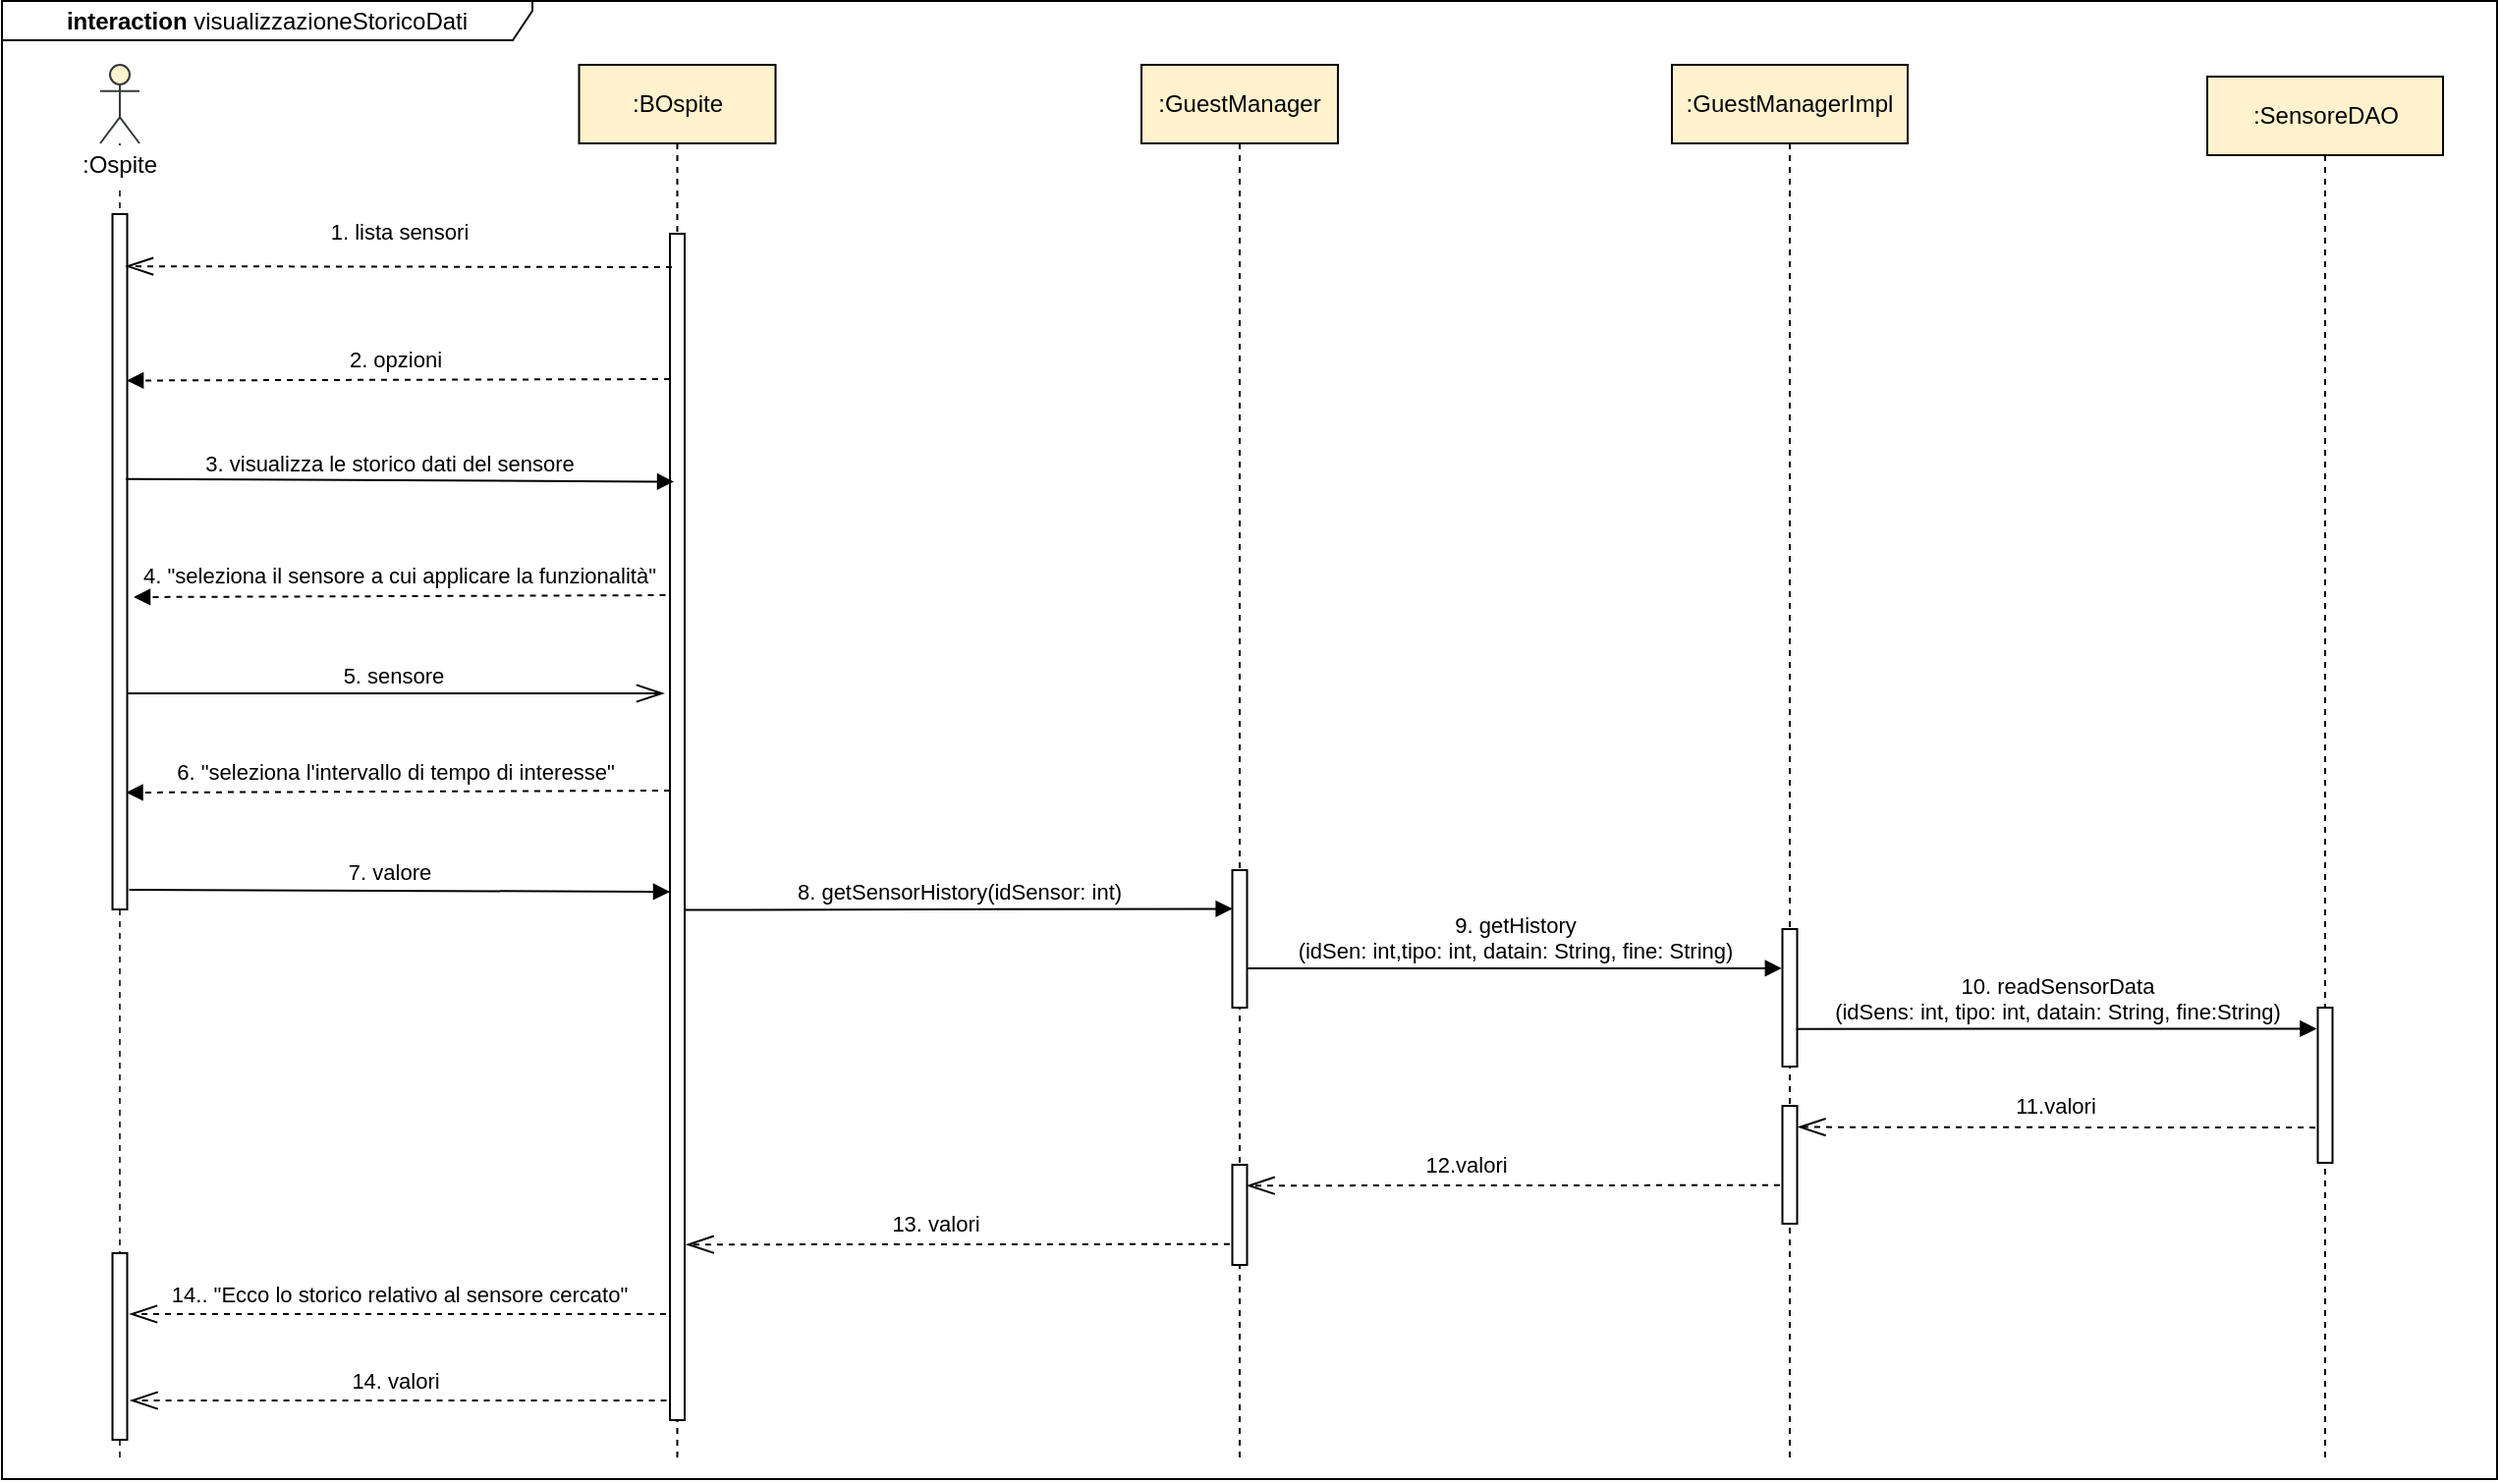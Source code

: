 <mxfile version="13.9.9" type="device"><diagram id="MIO8tU1UEvl1B__BIQpK" name="Page-1"><mxGraphModel dx="852" dy="2832" grid="1" gridSize="10" guides="1" tooltips="1" connect="1" arrows="1" fold="1" page="1" pageScale="1" pageWidth="827" pageHeight="1169" math="0" shadow="0"><root><mxCell id="0"/><mxCell id="1" parent="0"/><mxCell id="6aDzjFY0LqYyvMIfEZzi-5" value="" style="endArrow=block;dashed=1;endFill=1;endSize=6;html=1;startSize=8;" parent="1" edge="1"><mxGeometry width="160" relative="1" as="geometry"><mxPoint x="443.75" y="-1980" as="sourcePoint"/><mxPoint x="167" y="-1979" as="targetPoint"/><Array as="points"/></mxGeometry></mxCell><mxCell id="ORToput19fKV2EuOsulp-1" value="&lt;b&gt;interaction&amp;nbsp;&lt;/b&gt;visualizzazioneStoricoDati" style="shape=umlFrame;whiteSpace=wrap;html=1;width=270;height=20;" parent="1" vertex="1"><mxGeometry x="100" y="-2282.5" width="1270" height="752.5" as="geometry"/></mxCell><mxCell id="P8_2IeEaVHDc-pMJrhTH-5" value="5. sensore" style="html=1;verticalAlign=bottom;startArrow=none;endArrow=openThin;startSize=6;startFill=0;endFill=0;endSize=12;" parent="1" source="S1MVxgpzpjl_-mCcZn8_-5" edge="1"><mxGeometry x="-0.013" relative="1" as="geometry"><mxPoint x="170" y="-1900" as="sourcePoint"/><mxPoint x="437" y="-1930" as="targetPoint"/><mxPoint as="offset"/></mxGeometry></mxCell><mxCell id="S1MVxgpzpjl_-mCcZn8_-2" value=":BOspite" style="shape=umlLifeline;perimeter=lifelinePerimeter;whiteSpace=wrap;html=1;container=1;collapsible=0;recursiveResize=0;outlineConnect=0;fillColor=#FFF2CC;" parent="1" vertex="1"><mxGeometry x="393.75" y="-2250" width="100" height="710" as="geometry"/></mxCell><mxCell id="S1MVxgpzpjl_-mCcZn8_-13" value="" style="html=1;points=[];perimeter=orthogonalPerimeter;fillColor=#ffffff;" parent="S1MVxgpzpjl_-mCcZn8_-2" vertex="1"><mxGeometry x="46.25" y="86" width="7.5" height="604" as="geometry"/></mxCell><mxCell id="S1MVxgpzpjl_-mCcZn8_-4" value="" style="shape=umlLifeline;participant=umlActor;perimeter=lifelinePerimeter;whiteSpace=wrap;html=1;container=1;collapsible=0;recursiveResize=0;verticalAlign=top;spacingTop=36;outlineConnect=0;strokeColor=#36393d;fillColor=#FFF2CC;" parent="1" vertex="1"><mxGeometry x="150" y="-2250" width="20" height="710" as="geometry"/></mxCell><mxCell id="S1MVxgpzpjl_-mCcZn8_-5" value="" style="html=1;points=[];perimeter=orthogonalPerimeter;fillColor=#ffffff;" parent="S1MVxgpzpjl_-mCcZn8_-4" vertex="1"><mxGeometry x="6.25" y="76" width="7.5" height="354" as="geometry"/></mxCell><mxCell id="S1MVxgpzpjl_-mCcZn8_-7" value=":Ospite" style="text;html=1;strokeColor=none;align=center;verticalAlign=middle;whiteSpace=wrap;rounded=0;fillColor=#ffffff;" parent="1" vertex="1"><mxGeometry x="130" y="-2209" width="60" height="20" as="geometry"/></mxCell><mxCell id="S1MVxgpzpjl_-mCcZn8_-9" value=":GuestManagerImpl" style="shape=umlLifeline;perimeter=lifelinePerimeter;whiteSpace=wrap;html=1;container=1;collapsible=0;recursiveResize=0;outlineConnect=0;fillColor=#FFF2CC;" parent="1" vertex="1"><mxGeometry x="950" y="-2250" width="120" height="710" as="geometry"/></mxCell><mxCell id="S1MVxgpzpjl_-mCcZn8_-10" value="" style="html=1;points=[];perimeter=orthogonalPerimeter;fillColor=#ffffff;" parent="S1MVxgpzpjl_-mCcZn8_-9" vertex="1"><mxGeometry x="56.25" y="440" width="7.5" height="70" as="geometry"/></mxCell><mxCell id="S1MVxgpzpjl_-mCcZn8_-11" value="" style="html=1;points=[];perimeter=orthogonalPerimeter;fillColor=#ffffff;" parent="S1MVxgpzpjl_-mCcZn8_-9" vertex="1"><mxGeometry x="56.25" y="530" width="7.5" height="60" as="geometry"/></mxCell><mxCell id="S1MVxgpzpjl_-mCcZn8_-14" value=":GuestManager" style="shape=umlLifeline;perimeter=lifelinePerimeter;whiteSpace=wrap;html=1;container=1;collapsible=0;recursiveResize=0;outlineConnect=0;fillColor=#FFF2CC;" parent="1" vertex="1"><mxGeometry x="680" y="-2250" width="100" height="710" as="geometry"/></mxCell><mxCell id="S1MVxgpzpjl_-mCcZn8_-15" value="" style="html=1;points=[];perimeter=orthogonalPerimeter;fillColor=#ffffff;" parent="S1MVxgpzpjl_-mCcZn8_-14" vertex="1"><mxGeometry x="46.25" y="410" width="7.5" height="70" as="geometry"/></mxCell><mxCell id="S1MVxgpzpjl_-mCcZn8_-16" value="" style="html=1;points=[];perimeter=orthogonalPerimeter;fillColor=#ffffff;" parent="S1MVxgpzpjl_-mCcZn8_-14" vertex="1"><mxGeometry x="46.25" y="560" width="7.5" height="51" as="geometry"/></mxCell><mxCell id="S1MVxgpzpjl_-mCcZn8_-25" value=":SensoreDAO" style="shape=umlLifeline;perimeter=lifelinePerimeter;whiteSpace=wrap;html=1;container=1;collapsible=0;recursiveResize=0;outlineConnect=0;fillColor=#FFF2CC;" parent="1" vertex="1"><mxGeometry x="1222.5" y="-2244" width="120" height="704" as="geometry"/></mxCell><mxCell id="S1MVxgpzpjl_-mCcZn8_-26" value="" style="html=1;points=[];perimeter=orthogonalPerimeter;fillColor=#ffffff;" parent="S1MVxgpzpjl_-mCcZn8_-25" vertex="1"><mxGeometry x="56.25" y="474" width="7.5" height="79" as="geometry"/></mxCell><mxCell id="S1MVxgpzpjl_-mCcZn8_-33" value="8. getSensorHistory(idSensor: int)" style="html=1;verticalAlign=bottom;startArrow=none;endArrow=block;startSize=8;startFill=0;entryX=0.011;entryY=0.281;entryDx=0;entryDy=0;entryPerimeter=0;exitX=1.032;exitY=0.57;exitDx=0;exitDy=0;exitPerimeter=0;" parent="1" source="S1MVxgpzpjl_-mCcZn8_-13" target="S1MVxgpzpjl_-mCcZn8_-15" edge="1"><mxGeometry relative="1" as="geometry"><mxPoint x="444" y="-1820" as="sourcePoint"/><mxPoint x="710" y="-1750" as="targetPoint"/></mxGeometry></mxCell><mxCell id="S1MVxgpzpjl_-mCcZn8_-34" value="9. getHistory&lt;br&gt;(idSen: int,tipo: int, datain: String, fine: String)" style="html=1;verticalAlign=bottom;startArrow=none;endArrow=block;startSize=8;startFill=0;exitX=1.007;exitY=0.714;exitDx=0;exitDy=0;exitPerimeter=0;entryX=-0.043;entryY=0.285;entryDx=0;entryDy=0;entryPerimeter=0;" parent="1" source="S1MVxgpzpjl_-mCcZn8_-15" target="S1MVxgpzpjl_-mCcZn8_-10" edge="1"><mxGeometry relative="1" as="geometry"><mxPoint x="730" y="-1720" as="sourcePoint"/><mxPoint x="995" y="-1790" as="targetPoint"/></mxGeometry></mxCell><mxCell id="S1MVxgpzpjl_-mCcZn8_-35" value="10. readSensorData&lt;br&gt;(idSens: int, tipo: int, datain: String, fine:String)" style="html=1;verticalAlign=bottom;startArrow=none;endArrow=block;startSize=8;startFill=0;exitX=0.953;exitY=0.726;exitDx=0;exitDy=0;exitPerimeter=0;entryX=-0.07;entryY=0.136;entryDx=0;entryDy=0;entryPerimeter=0;" parent="1" source="S1MVxgpzpjl_-mCcZn8_-10" target="S1MVxgpzpjl_-mCcZn8_-26" edge="1"><mxGeometry relative="1" as="geometry"><mxPoint x="1010" y="-1689.5" as="sourcePoint"/><mxPoint x="1270" y="-1759" as="targetPoint"/></mxGeometry></mxCell><mxCell id="S1MVxgpzpjl_-mCcZn8_-36" value="" style="endArrow=openThin;dashed=1;endFill=0;endSize=12;html=1;entryX=1.06;entryY=0.18;entryDx=0;entryDy=0;entryPerimeter=0;exitX=-0.165;exitY=0.773;exitDx=0;exitDy=0;exitPerimeter=0;" parent="1" source="S1MVxgpzpjl_-mCcZn8_-26" target="S1MVxgpzpjl_-mCcZn8_-11" edge="1"><mxGeometry width="160" relative="1" as="geometry"><mxPoint x="1260" y="-1709" as="sourcePoint"/><mxPoint x="1010" y="-1640" as="targetPoint"/><Array as="points"/></mxGeometry></mxCell><mxCell id="S1MVxgpzpjl_-mCcZn8_-37" value="&lt;font style=&quot;font-size: 11px&quot;&gt;11.valori&lt;/font&gt;" style="text;html=1;align=center;verticalAlign=middle;resizable=0;points=[];autosize=1;" parent="1" vertex="1"><mxGeometry x="1115" y="-1730" width="60" height="20" as="geometry"/></mxCell><mxCell id="S1MVxgpzpjl_-mCcZn8_-38" value="" style="endArrow=openThin;dashed=1;endFill=0;endSize=12;html=1;entryX=1.007;entryY=0.208;entryDx=0;entryDy=0;entryPerimeter=0;exitX=-0.167;exitY=0.673;exitDx=0;exitDy=0;exitPerimeter=0;" parent="1" source="S1MVxgpzpjl_-mCcZn8_-11" target="S1MVxgpzpjl_-mCcZn8_-16" edge="1"><mxGeometry width="160" relative="1" as="geometry"><mxPoint x="990" y="-1610" as="sourcePoint"/><mxPoint x="730" y="-1610" as="targetPoint"/><Array as="points"/></mxGeometry></mxCell><mxCell id="S1MVxgpzpjl_-mCcZn8_-39" value="&lt;span style=&quot;font-size: 11px&quot;&gt;12.valori&lt;/span&gt;" style="text;html=1;align=center;verticalAlign=middle;resizable=0;points=[];autosize=1;" parent="1" vertex="1"><mxGeometry x="815" y="-1700" width="60" height="20" as="geometry"/></mxCell><mxCell id="S1MVxgpzpjl_-mCcZn8_-40" value="" style="endArrow=openThin;dashed=1;endFill=0;endSize=12;html=1;exitX=-0.174;exitY=0.792;exitDx=0;exitDy=0;exitPerimeter=0;entryX=1.11;entryY=0.852;entryDx=0;entryDy=0;entryPerimeter=0;" parent="1" source="S1MVxgpzpjl_-mCcZn8_-16" target="S1MVxgpzpjl_-mCcZn8_-13" edge="1"><mxGeometry width="160" relative="1" as="geometry"><mxPoint x="710" y="-1580" as="sourcePoint"/><mxPoint x="450" y="-1650" as="targetPoint"/><Array as="points"/></mxGeometry></mxCell><mxCell id="S1MVxgpzpjl_-mCcZn8_-41" value="&lt;span style=&quot;font-size: 11px&quot;&gt;13. valori&lt;/span&gt;" style="text;html=1;align=center;verticalAlign=middle;resizable=0;points=[];autosize=1;" parent="1" vertex="1"><mxGeometry x="545" y="-1670" width="60" height="20" as="geometry"/></mxCell><mxCell id="S1MVxgpzpjl_-mCcZn8_-44" value="&lt;span style=&quot;font-size: 11px&quot;&gt;14. valori&lt;/span&gt;" style="text;html=1;align=center;verticalAlign=middle;resizable=0;points=[];autosize=1;" parent="1" vertex="1"><mxGeometry x="270" y="-1590" width="60" height="20" as="geometry"/></mxCell><mxCell id="S1MVxgpzpjl_-mCcZn8_-45" value="&lt;font style=&quot;font-size: 11px&quot;&gt;14.. &quot;Ecco lo storico relativo al sensore cercato&quot;&lt;/font&gt;" style="text;html=1;align=center;verticalAlign=middle;resizable=0;points=[];autosize=1;" parent="1" vertex="1"><mxGeometry x="176.78" y="-1634" width="250" height="20" as="geometry"/></mxCell><mxCell id="S1MVxgpzpjl_-mCcZn8_-46" value="" style="endArrow=openThin;dashed=1;endFill=0;endSize=12;html=1;" parent="1" edge="1"><mxGeometry width="160" relative="1" as="geometry"><mxPoint x="438" y="-1614" as="sourcePoint"/><mxPoint x="165" y="-1614" as="targetPoint"/><Array as="points"/></mxGeometry></mxCell><mxCell id="S1MVxgpzpjl_-mCcZn8_-50" value="" style="endArrow=openThin;dashed=1;endFill=0;endSize=12;html=1;entryX=0.9;entryY=0.075;entryDx=0;entryDy=0;entryPerimeter=0;" parent="1" target="S1MVxgpzpjl_-mCcZn8_-5" edge="1"><mxGeometry width="160" relative="1" as="geometry"><mxPoint x="441" y="-2147" as="sourcePoint"/><mxPoint x="170" y="-2148" as="targetPoint"/><Array as="points"/></mxGeometry></mxCell><mxCell id="S1MVxgpzpjl_-mCcZn8_-52" value="&lt;span style=&quot;font-size: 11px&quot;&gt;1. lista sensori&lt;/span&gt;" style="text;html=1;align=center;verticalAlign=middle;resizable=0;points=[];autosize=1;" parent="1" vertex="1"><mxGeometry x="256.78" y="-2175" width="90" height="20" as="geometry"/></mxCell><mxCell id="S1MVxgpzpjl_-mCcZn8_-6" value="" style="html=1;points=[];perimeter=orthogonalPerimeter;fillColor=#ffffff;" parent="1" vertex="1"><mxGeometry x="156.25" y="-1645" width="7.5" height="95" as="geometry"/></mxCell><mxCell id="P8_2IeEaVHDc-pMJrhTH-6" value="" style="endArrow=openThin;dashed=1;endFill=0;endSize=12;html=1;" parent="1" edge="1"><mxGeometry width="160" relative="1" as="geometry"><mxPoint x="438.28" y="-1570" as="sourcePoint"/><mxPoint x="165.28" y="-1570" as="targetPoint"/><Array as="points"/></mxGeometry></mxCell><mxCell id="6aDzjFY0LqYyvMIfEZzi-2" value="" style="endArrow=block;dashed=1;endFill=1;endSize=6;html=1;entryX=0.974;entryY=0.698;entryDx=0;entryDy=0;entryPerimeter=0;startSize=8;" parent="1" edge="1"><mxGeometry width="160" relative="1" as="geometry"><mxPoint x="440" y="-2090" as="sourcePoint"/><mxPoint x="163.555" y="-2089.26" as="targetPoint"/><Array as="points"/></mxGeometry></mxCell><mxCell id="6aDzjFY0LqYyvMIfEZzi-3" value="&lt;font style=&quot;font-size: 11px&quot;&gt;2. opzioni&lt;/font&gt;" style="text;html=1;align=center;verticalAlign=middle;resizable=0;points=[];autosize=1;" parent="1" vertex="1"><mxGeometry x="270" y="-2110" width="60" height="20" as="geometry"/></mxCell><mxCell id="6aDzjFY0LqYyvMIfEZzi-4" value="3. visualizza le storico dati del sensore" style="html=1;verticalAlign=bottom;startArrow=none;endArrow=block;startSize=8;startFill=0;endFill=1;endSize=6;exitX=0.9;exitY=0.381;exitDx=0;exitDy=0;exitPerimeter=0;entryX=0.267;entryY=0.209;entryDx=0;entryDy=0;entryPerimeter=0;" parent="1" edge="1" target="S1MVxgpzpjl_-mCcZn8_-13" source="S1MVxgpzpjl_-mCcZn8_-5"><mxGeometry x="-0.036" relative="1" as="geometry"><mxPoint x="163.745" y="-2019.592" as="sourcePoint"/><mxPoint x="440.01" y="-2020" as="targetPoint"/><mxPoint as="offset"/></mxGeometry></mxCell><mxCell id="6aDzjFY0LqYyvMIfEZzi-6" value="&lt;font style=&quot;font-size: 11px&quot;&gt;4. &quot;seleziona il sensore a cui applicare la funzionalità&quot;&lt;/font&gt;" style="text;html=1;align=center;verticalAlign=middle;resizable=0;points=[];autosize=1;" parent="1" vertex="1"><mxGeometry x="161.78" y="-2000" width="280" height="20" as="geometry"/></mxCell><mxCell id="JnS6_eTCGa84lsXvnhOu-1" value="" style="endArrow=block;dashed=1;endFill=1;endSize=6;html=1;startSize=8;" edge="1" parent="1"><mxGeometry width="160" relative="1" as="geometry"><mxPoint x="440" y="-1880.5" as="sourcePoint"/><mxPoint x="163.25" y="-1879.5" as="targetPoint"/><Array as="points"/></mxGeometry></mxCell><mxCell id="JnS6_eTCGa84lsXvnhOu-2" value="&lt;font style=&quot;font-size: 11px&quot;&gt;6. &quot;seleziona l'intervallo di tempo di interesse&quot;&lt;/font&gt;" style="text;html=1;align=center;verticalAlign=middle;resizable=0;points=[];autosize=1;" vertex="1" parent="1"><mxGeometry x="180.0" y="-1900.5" width="240" height="20" as="geometry"/></mxCell><mxCell id="JnS6_eTCGa84lsXvnhOu-3" value="7. valore" style="html=1;verticalAlign=bottom;startArrow=none;endArrow=block;startSize=8;startFill=0;endFill=1;endSize=6;exitX=0.9;exitY=0.381;exitDx=0;exitDy=0;exitPerimeter=0;" edge="1" parent="1"><mxGeometry x="-0.036" relative="1" as="geometry"><mxPoint x="164.75" y="-1829.996" as="sourcePoint"/><mxPoint x="440" y="-1829" as="targetPoint"/><mxPoint as="offset"/></mxGeometry></mxCell></root></mxGraphModel></diagram></mxfile>